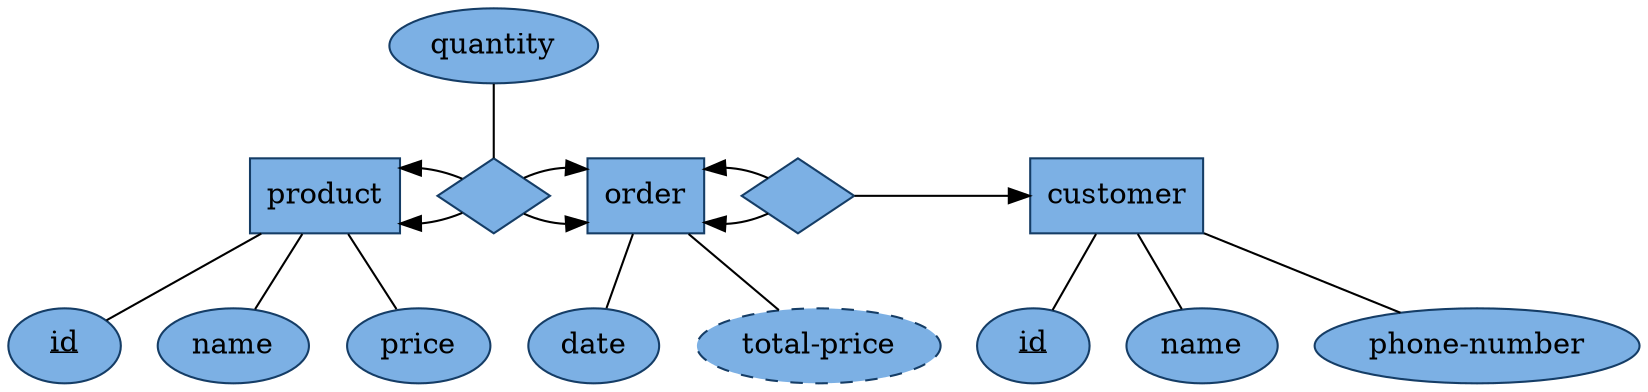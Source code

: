 # Note: since there is no double-arrow in Graphviz, I add two connections between entities in case of 1:n or n:m relationships

digraph order_management_system_er {
  node [style=filled, fillcolor="#7cb0e4", color="#153d66"]

  node [shape=box, peripheries=1]; { node[label="product"] product_entity; }
  node [shape=ellipse, peripheries=1]; { node[label=<<u>id</u>>] product_id_attribute; }
  node [shape=ellipse, peripheries=1]; { node[label="name"] product_name_attribute; }
  node [shape=ellipse, peripheries=1]; { node[label="price"] price_attribute; }
  node [shape=diamond, peripheries=1]; { node[label=""] product_order_relationship; }
  node [shape=ellipse, peripheries=1]; { node[label="quantity"] quantity_attribute; }
  node [shape=box, peripheries=1]; { node[label="order"] order_entity; }
  node [shape=ellipse, peripheries=1]; { node[label="date"] date_attribute; }
  node [shape=ellipse, style="filled,dashed" peripheries=1]; { node[label="total-price"] total_price_attribute; }
  node [style=filled]
  node [shape=diamond, peripheries=1]; { node[label=""] order_customer_relationship; }
  node [shape=box, peripheries=1]; { node[label="customer"] customer_entity; }
  node [shape=ellipse, peripheries=1]; { node[label=<<u>id</u>>] customer_id_attribute; }
  node [shape=ellipse, peripheries=1]; { node[label="name"] customer_name_attribute; }
  node [shape=ellipse, peripheries=1]; { node[label="phone-number"] phone_number_attribute; }

  edge[arrowhead=normal]; product_entity -> product_order_relationship [dir=back];
  edge[arrowhead=normal]; product_entity -> product_order_relationship [dir=back];
  edge[arrowhead=none]; product_entity -> product_id_attribute;
  edge[arrowhead=none]; product_entity -> product_name_attribute;
  edge[arrowhead=none]; product_entity -> price_attribute;
  edge[arrowhead=normal]; product_order_relationship -> order_entity;
  edge[arrowhead=normal]; product_order_relationship -> order_entity;
  edge[arrowhead=none]; quantity_attribute -> product_order_relationship;
  edge[arrowhead=normal]; order_entity -> order_customer_relationship [dir=back];
  edge[arrowhead=normal]; order_entity -> order_customer_relationship [dir=back];
  edge[arrowhead=none]; order_entity -> date_attribute;
  edge[arrowhead=none]; order_entity -> total_price_attribute;
  edge[arrowhead=normal]; order_customer_relationship -> customer_entity;
  edge[arrowhead=none]; customer_entity -> customer_id_attribute;
  edge[arrowhead=none]; customer_entity -> customer_name_attribute;
  edge[arrowhead=none]; customer_entity -> phone_number_attribute;

  {rank=same; product_entity; product_order_relationship; order_entity; order_customer_relationship; customer_entity;}
}
